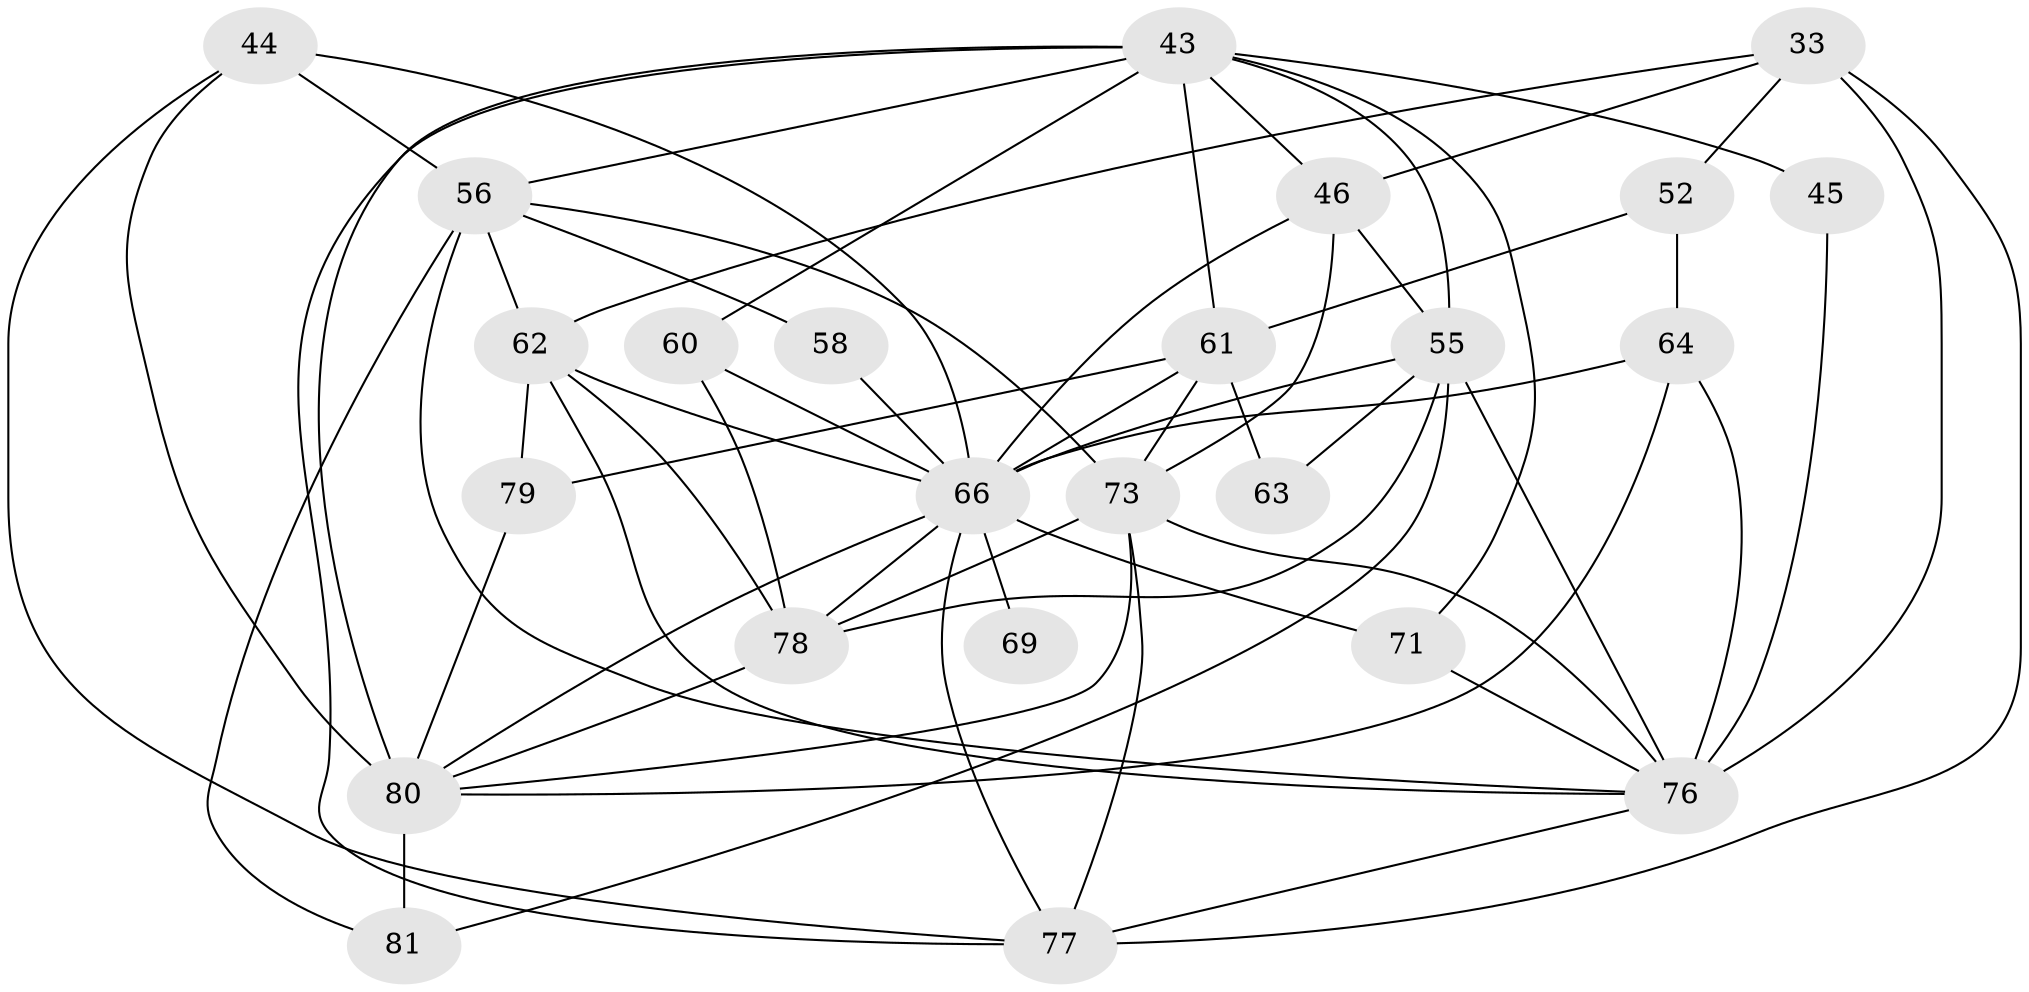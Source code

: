 // original degree distribution, {7: 0.037037037037037035, 3: 0.2962962962962963, 5: 0.20987654320987653, 6: 0.09876543209876543, 4: 0.24691358024691357, 2: 0.1111111111111111}
// Generated by graph-tools (version 1.1) at 2025/54/03/04/25 21:54:32]
// undirected, 24 vertices, 62 edges
graph export_dot {
graph [start="1"]
  node [color=gray90,style=filled];
  33 [super="+20"];
  43 [super="+10+42+16"];
  44 [super="+32"];
  45;
  46 [super="+17"];
  52;
  55 [super="+4+26+41"];
  56 [super="+50+27"];
  58;
  60 [super="+28"];
  61 [super="+19+31+34"];
  62 [super="+48"];
  63;
  64 [super="+49"];
  66 [super="+1+65+59+57"];
  69;
  71 [super="+6"];
  73 [super="+68+53+47"];
  76 [super="+38+70+54"];
  77 [super="+8+72+67"];
  78 [super="+5+74"];
  79 [super="+75"];
  80 [super="+9+35+29"];
  81 [super="+21"];
  33 -- 77 [weight=2];
  33 -- 46 [weight=2];
  33 -- 52;
  33 -- 62;
  33 -- 76 [weight=2];
  43 -- 46;
  43 -- 45 [weight=2];
  43 -- 60 [weight=3];
  43 -- 71;
  43 -- 80 [weight=2];
  43 -- 55;
  43 -- 56;
  43 -- 61 [weight=2];
  43 -- 77;
  44 -- 66;
  44 -- 56 [weight=2];
  44 -- 80 [weight=2];
  44 -- 77;
  45 -- 76;
  46 -- 66;
  46 -- 55 [weight=2];
  46 -- 73 [weight=3];
  52 -- 61;
  52 -- 64;
  55 -- 63;
  55 -- 78;
  55 -- 81;
  55 -- 66 [weight=2];
  55 -- 76 [weight=3];
  56 -- 58;
  56 -- 62;
  56 -- 81 [weight=2];
  56 -- 73 [weight=2];
  56 -- 76;
  58 -- 66;
  60 -- 66 [weight=3];
  60 -- 78 [weight=2];
  61 -- 66 [weight=4];
  61 -- 63;
  61 -- 73;
  61 -- 79;
  62 -- 66 [weight=2];
  62 -- 76 [weight=2];
  62 -- 78;
  62 -- 79;
  64 -- 80;
  64 -- 66 [weight=3];
  64 -- 76 [weight=2];
  66 -- 69 [weight=2];
  66 -- 71 [weight=4];
  66 -- 77 [weight=3];
  66 -- 80;
  66 -- 78;
  71 -- 76;
  73 -- 77 [weight=2];
  73 -- 80;
  73 -- 76 [weight=2];
  73 -- 78 [weight=3];
  76 -- 77;
  78 -- 80 [weight=2];
  79 -- 80;
  80 -- 81 [weight=2];
}
